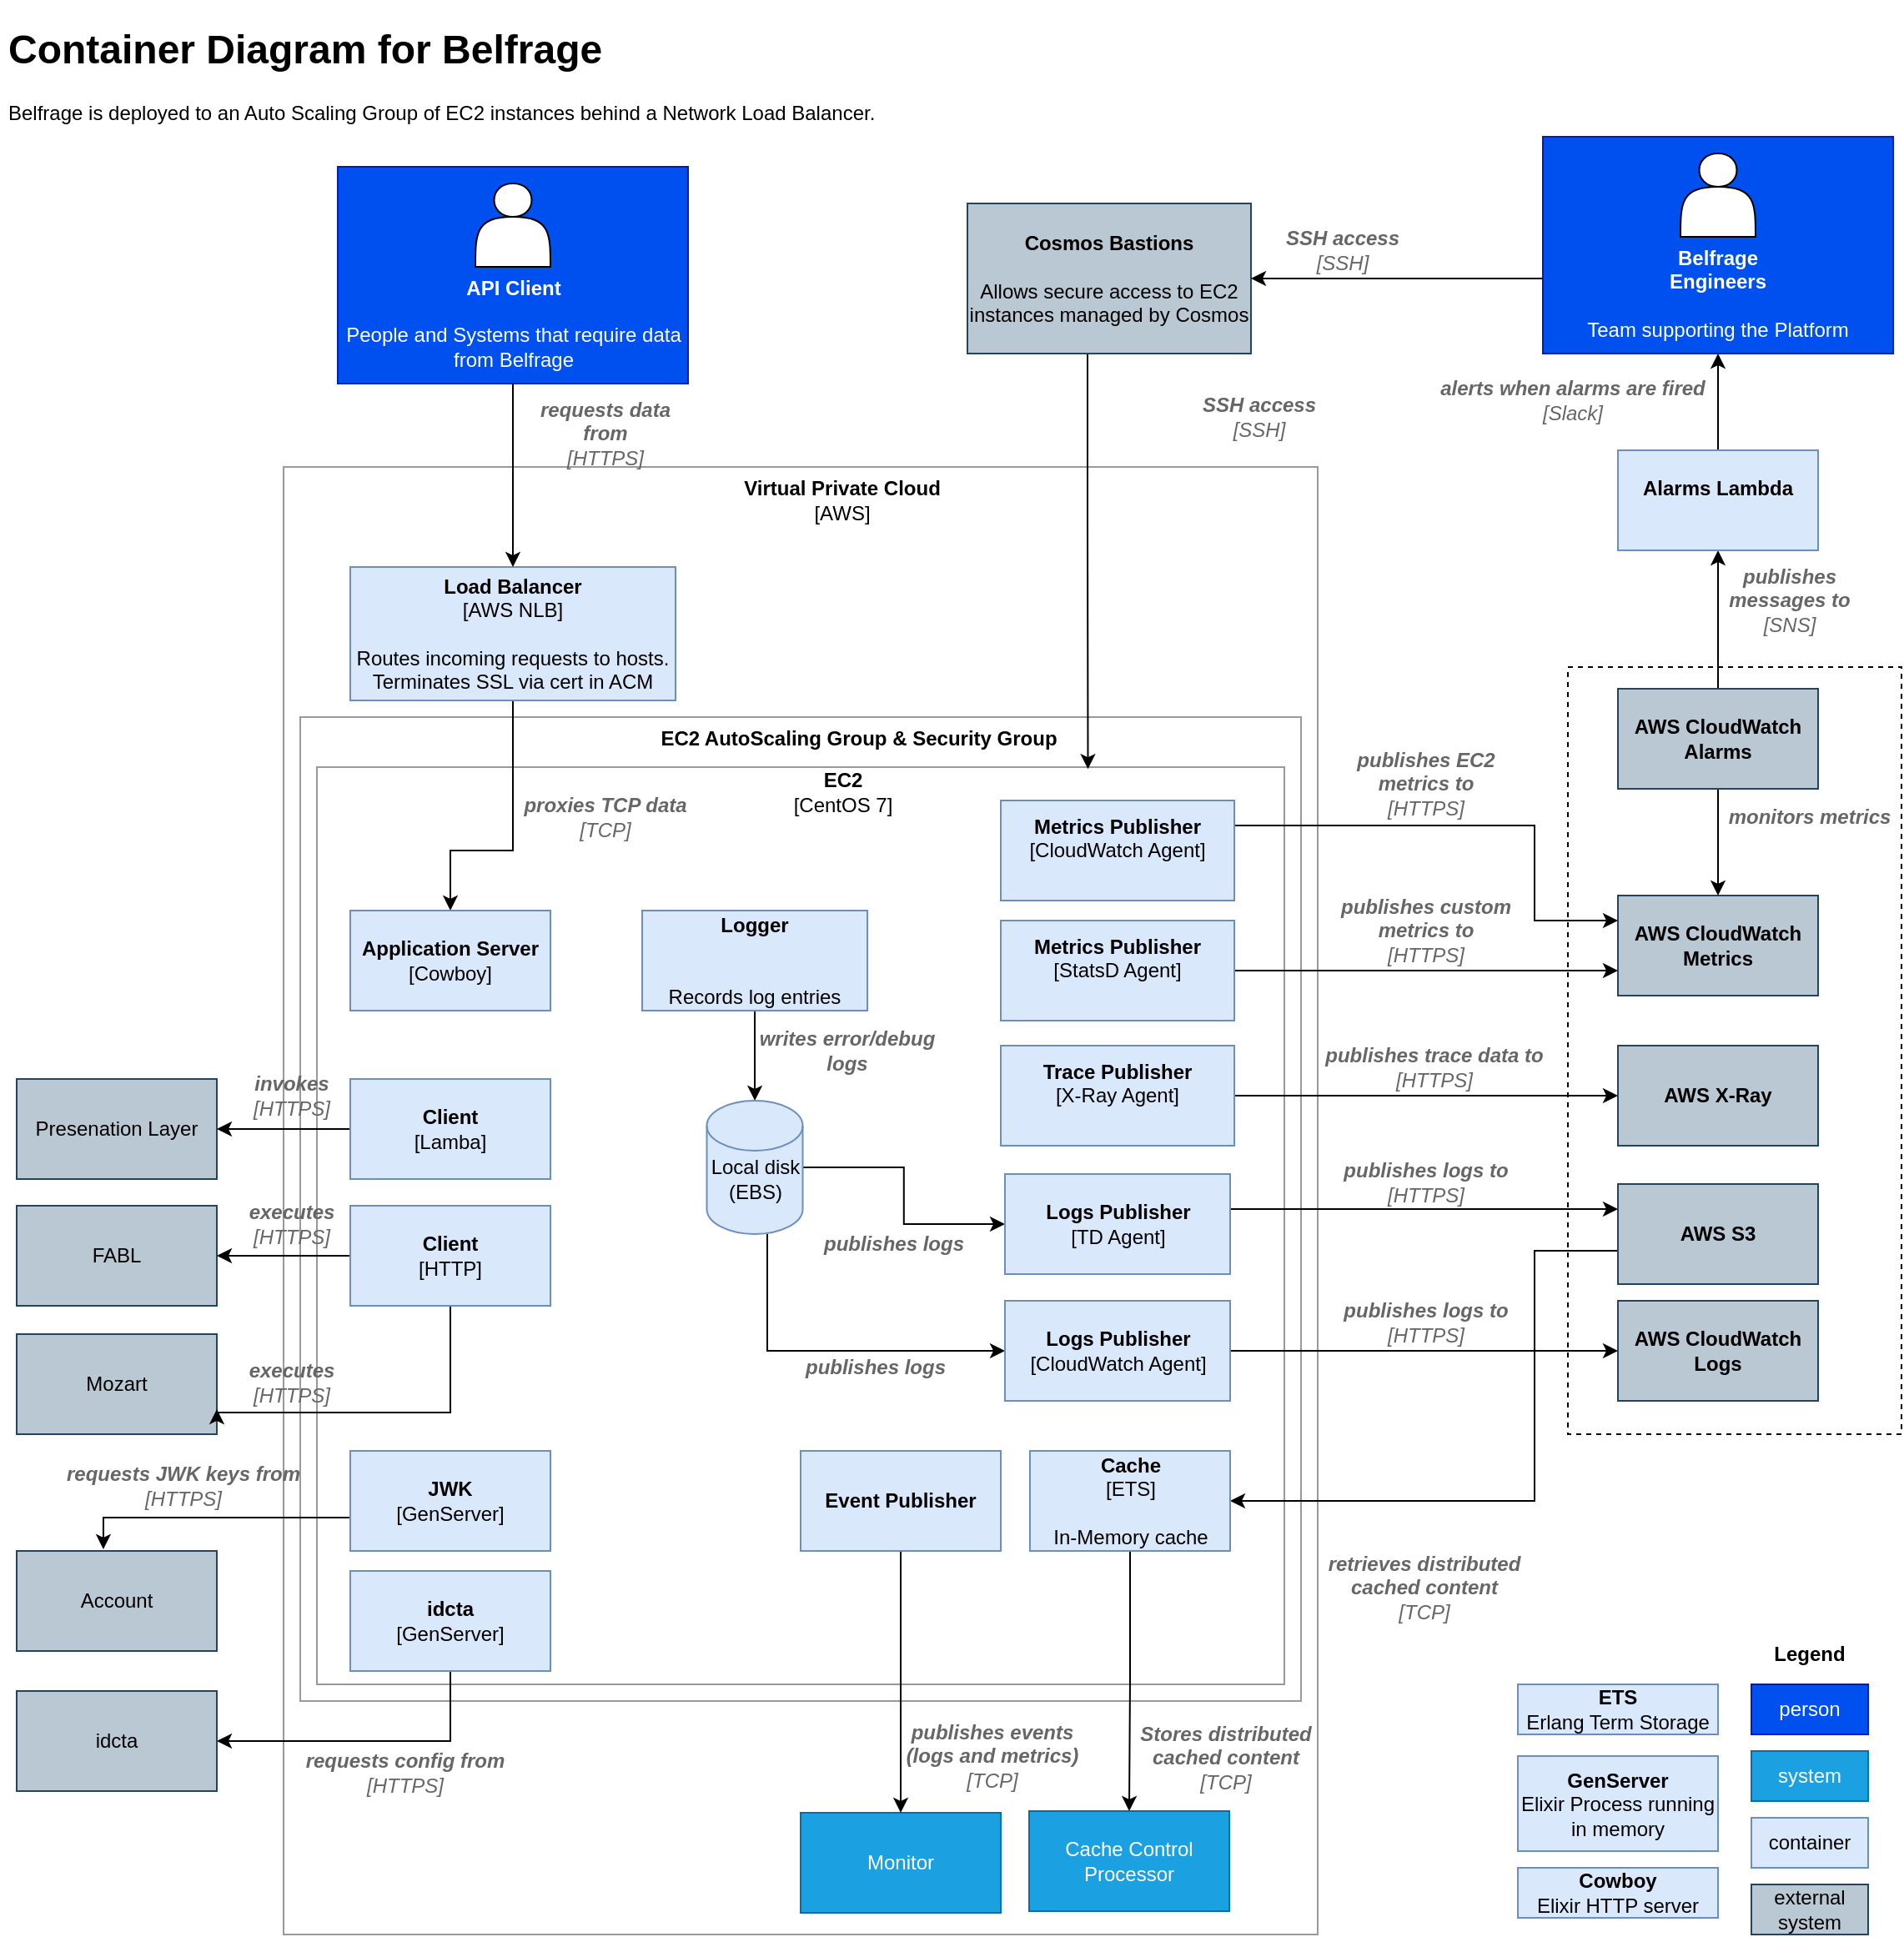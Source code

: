 <mxfile version="13.6.5">
    <diagram id="yKp5CQcjfNolYZbuaR4e" name="Page-1">
        <mxGraphModel dx="1294" dy="1199" grid="1" gridSize="10" guides="1" tooltips="1" connect="1" arrows="1" fold="1" page="1" pageScale="1" pageWidth="827" pageHeight="1169" math="0" shadow="0">
            <root>
                <mxCell id="0"/>
                <mxCell id="1" parent="0"/>
                <mxCell id="39" value="" style="rounded=0;whiteSpace=wrap;html=1;fillColor=none;strokeColor=#999999;" parent="1" vertex="1">
                    <mxGeometry x="180" y="280" width="620" height="880" as="geometry"/>
                </mxCell>
                <mxCell id="30" value="" style="rounded=0;whiteSpace=wrap;html=1;fillColor=none;strokeColor=#999999;" parent="1" vertex="1">
                    <mxGeometry x="190" y="430" width="600" height="590" as="geometry"/>
                </mxCell>
                <mxCell id="31" value="" style="rounded=0;whiteSpace=wrap;html=1;fillColor=none;strokeColor=#999999;" parent="1" vertex="1">
                    <mxGeometry x="200" y="460" width="580" height="550" as="geometry"/>
                </mxCell>
                <mxCell id="16" value="&lt;h1&gt;Container Diagram for Belfrage&lt;/h1&gt;&lt;p&gt;Belfrage is deployed to an Auto Scaling Group of EC2 instances behind a Network Load Balancer.&lt;br&gt;&lt;/p&gt;" style="text;html=1;strokeColor=none;fillColor=none;spacing=5;spacingTop=-20;whiteSpace=wrap;overflow=hidden;rounded=0;" parent="1" vertex="1">
                    <mxGeometry x="10" y="10" width="560" height="90" as="geometry"/>
                </mxCell>
                <mxCell id="85" style="edgeStyle=orthogonalEdgeStyle;rounded=0;orthogonalLoop=1;jettySize=auto;html=1;" parent="1" source="20" target="35" edge="1">
                    <mxGeometry relative="1" as="geometry">
                        <Array as="points">
                            <mxPoint x="318" y="510"/>
                            <mxPoint x="280" y="510"/>
                        </Array>
                    </mxGeometry>
                </mxCell>
                <mxCell id="20" value="&lt;b&gt;Load Balancer&lt;/b&gt;&lt;br&gt;[AWS NLB]&lt;br&gt;&lt;br&gt;Routes incoming requests to hosts. Terminates SSL via cert in ACM" style="rounded=0;whiteSpace=wrap;html=1;fillColor=#dae8fc;strokeColor=#6c8ebf;" parent="1" vertex="1">
                    <mxGeometry x="220" y="340" width="195" height="80" as="geometry"/>
                </mxCell>
                <mxCell id="37" style="edgeStyle=orthogonalEdgeStyle;rounded=0;orthogonalLoop=1;jettySize=auto;html=1;" parent="1" source="21" target="34" edge="1">
                    <mxGeometry relative="1" as="geometry"/>
                </mxCell>
                <mxCell id="21" value="&lt;b&gt;Logger&lt;/b&gt;&lt;br&gt;&lt;br&gt;&lt;br&gt;Records log entries" style="rounded=0;whiteSpace=wrap;html=1;fillColor=#dae8fc;strokeColor=#6c8ebf;" parent="1" vertex="1">
                    <mxGeometry x="395" y="546" width="135" height="60" as="geometry"/>
                </mxCell>
                <mxCell id="24" value="" style="rounded=0;whiteSpace=wrap;html=1;fillColor=none;dashed=1;" parent="1" vertex="1">
                    <mxGeometry x="950" y="400" width="200" height="460" as="geometry"/>
                </mxCell>
                <mxCell id="25" value="&lt;b&gt;AWS X-Ray&lt;/b&gt;" style="rounded=0;whiteSpace=wrap;html=1;fillColor=#bac8d3;strokeColor=#23445d;" parent="1" vertex="1">
                    <mxGeometry x="980" y="627" width="120" height="60" as="geometry"/>
                </mxCell>
                <mxCell id="26" value="&lt;b&gt;AWS CloudWatch Logs&lt;/b&gt;" style="rounded=0;whiteSpace=wrap;html=1;fillColor=#bac8d3;strokeColor=#23445d;" parent="1" vertex="1">
                    <mxGeometry x="980" y="780" width="120" height="60" as="geometry"/>
                </mxCell>
                <mxCell id="27" value="&lt;b&gt;AWS CloudWatch Metrics&lt;/b&gt;" style="rounded=0;whiteSpace=wrap;html=1;fillColor=#bac8d3;strokeColor=#23445d;" parent="1" vertex="1">
                    <mxGeometry x="980" y="537" width="120" height="60" as="geometry"/>
                </mxCell>
                <mxCell id="115" style="edgeStyle=orthogonalEdgeStyle;rounded=0;orthogonalLoop=1;jettySize=auto;html=1;entryX=0.5;entryY=0;entryDx=0;entryDy=0;" parent="1" source="28" target="27" edge="1">
                    <mxGeometry relative="1" as="geometry"/>
                </mxCell>
                <mxCell id="150" style="edgeStyle=orthogonalEdgeStyle;rounded=0;orthogonalLoop=1;jettySize=auto;html=1;" parent="1" source="28" target="131" edge="1">
                    <mxGeometry relative="1" as="geometry"/>
                </mxCell>
                <mxCell id="28" value="&lt;b&gt;AWS CloudWatch Alarms&lt;/b&gt;" style="rounded=0;whiteSpace=wrap;html=1;fillColor=#bac8d3;strokeColor=#23445d;" parent="1" vertex="1">
                    <mxGeometry x="980" y="413" width="120" height="60" as="geometry"/>
                </mxCell>
                <mxCell id="32" value="&lt;b&gt;EC2 AutoScaling Group &amp;amp; Security Group&lt;/b&gt;" style="text;html=1;strokeColor=none;fillColor=none;align=center;verticalAlign=middle;whiteSpace=wrap;rounded=0;" parent="1" vertex="1">
                    <mxGeometry x="300" y="433" width="450" height="20" as="geometry"/>
                </mxCell>
                <mxCell id="33" value="&lt;b&gt;EC2&lt;/b&gt;&lt;br&gt;[CentOS 7]" style="text;html=1;strokeColor=none;fillColor=none;align=center;verticalAlign=middle;whiteSpace=wrap;rounded=0;" parent="1" vertex="1">
                    <mxGeometry x="357.5" y="460" width="315" height="30" as="geometry"/>
                </mxCell>
                <mxCell id="44" style="edgeStyle=orthogonalEdgeStyle;rounded=0;orthogonalLoop=1;jettySize=auto;html=1;" parent="1" source="34" target="43" edge="1">
                    <mxGeometry relative="1" as="geometry">
                        <Array as="points">
                            <mxPoint x="470" y="810"/>
                        </Array>
                    </mxGeometry>
                </mxCell>
                <mxCell id="51" style="edgeStyle=orthogonalEdgeStyle;rounded=0;orthogonalLoop=1;jettySize=auto;html=1;" parent="1" source="34" target="49" edge="1">
                    <mxGeometry relative="1" as="geometry"/>
                </mxCell>
                <mxCell id="34" value="&lt;br&gt;Local disk&lt;br&gt;(EBS)" style="shape=cylinder2;whiteSpace=wrap;html=1;boundedLbl=1;backgroundOutline=1;size=15;fillColor=#dae8fc;strokeColor=#6c8ebf;" parent="1" vertex="1">
                    <mxGeometry x="433.75" y="660" width="57.5" height="80" as="geometry"/>
                </mxCell>
                <mxCell id="35" value="&lt;b&gt;Application Server&lt;/b&gt;&lt;br&gt;[Cowboy]" style="rounded=0;whiteSpace=wrap;html=1;fillColor=#dae8fc;strokeColor=#6c8ebf;" parent="1" vertex="1">
                    <mxGeometry x="220" y="546" width="120" height="60" as="geometry"/>
                </mxCell>
                <mxCell id="82" style="edgeStyle=orthogonalEdgeStyle;rounded=0;orthogonalLoop=1;jettySize=auto;html=1;entryX=0;entryY=0.25;entryDx=0;entryDy=0;" parent="1" source="36" target="27" edge="1">
                    <mxGeometry relative="1" as="geometry">
                        <Array as="points">
                            <mxPoint x="930" y="495"/>
                            <mxPoint x="930" y="552"/>
                        </Array>
                    </mxGeometry>
                </mxCell>
                <mxCell id="36" value="&lt;b&gt;Metrics Publisher&lt;/b&gt;&lt;br&gt;[CloudWatch Agent]&lt;br&gt;&lt;br&gt;" style="rounded=0;whiteSpace=wrap;html=1;fillColor=#dae8fc;strokeColor=#6c8ebf;" parent="1" vertex="1">
                    <mxGeometry x="610" y="480" width="140" height="60" as="geometry"/>
                </mxCell>
                <mxCell id="38" value="&lt;b&gt;Virtual Private Cloud&lt;/b&gt;&lt;br&gt;[AWS]" style="text;html=1;strokeColor=none;fillColor=none;align=center;verticalAlign=middle;whiteSpace=wrap;rounded=0;" parent="1" vertex="1">
                    <mxGeometry x="280" y="290" width="470" height="20" as="geometry"/>
                </mxCell>
                <mxCell id="55" style="edgeStyle=orthogonalEdgeStyle;rounded=0;orthogonalLoop=1;jettySize=auto;html=1;" parent="1" source="41" target="25" edge="1">
                    <mxGeometry relative="1" as="geometry"/>
                </mxCell>
                <mxCell id="41" value="&lt;b&gt;Trace Publisher&lt;/b&gt;&lt;br&gt;[X-Ray Agent]&lt;br&gt;&lt;br&gt;" style="rounded=0;whiteSpace=wrap;html=1;fillColor=#dae8fc;strokeColor=#6c8ebf;" parent="1" vertex="1">
                    <mxGeometry x="610" y="627" width="140" height="60" as="geometry"/>
                </mxCell>
                <mxCell id="46" style="edgeStyle=orthogonalEdgeStyle;rounded=0;orthogonalLoop=1;jettySize=auto;html=1;" parent="1" source="43" target="26" edge="1">
                    <mxGeometry relative="1" as="geometry"/>
                </mxCell>
                <mxCell id="43" value="&lt;b&gt;Logs Publisher&lt;/b&gt;&lt;br&gt;[CloudWatch Agent]&lt;br&gt;" style="rounded=0;whiteSpace=wrap;html=1;fillColor=#dae8fc;strokeColor=#6c8ebf;" parent="1" vertex="1">
                    <mxGeometry x="612.5" y="780" width="135" height="60" as="geometry"/>
                </mxCell>
                <mxCell id="61" style="edgeStyle=orthogonalEdgeStyle;rounded=0;orthogonalLoop=1;jettySize=auto;html=1;" parent="1" source="48" target="59" edge="1">
                    <mxGeometry relative="1" as="geometry">
                        <Array as="points">
                            <mxPoint x="930" y="750"/>
                            <mxPoint x="930" y="900"/>
                        </Array>
                    </mxGeometry>
                </mxCell>
                <mxCell id="48" value="&lt;b&gt;AWS S3&lt;/b&gt;" style="rounded=0;whiteSpace=wrap;html=1;fillColor=#bac8d3;strokeColor=#23445d;" parent="1" vertex="1">
                    <mxGeometry x="980" y="710" width="120" height="60" as="geometry"/>
                </mxCell>
                <mxCell id="76" style="edgeStyle=orthogonalEdgeStyle;rounded=0;orthogonalLoop=1;jettySize=auto;html=1;entryX=0;entryY=0.25;entryDx=0;entryDy=0;" parent="1" source="49" target="48" edge="1">
                    <mxGeometry relative="1" as="geometry">
                        <Array as="points">
                            <mxPoint x="810" y="725"/>
                            <mxPoint x="810" y="725"/>
                        </Array>
                    </mxGeometry>
                </mxCell>
                <mxCell id="49" value="&lt;b&gt;Logs Publisher&lt;/b&gt;&lt;br&gt;[TD Agent]" style="rounded=0;whiteSpace=wrap;html=1;fillColor=#dae8fc;strokeColor=#6c8ebf;" parent="1" vertex="1">
                    <mxGeometry x="612.5" y="704" width="135" height="60" as="geometry"/>
                </mxCell>
                <mxCell id="63" value="container" style="rounded=0;whiteSpace=wrap;html=1;fillColor=#dae8fc;strokeColor=#6c8ebf;" parent="1" vertex="1">
                    <mxGeometry x="1060" y="1090" width="70" height="30" as="geometry"/>
                </mxCell>
                <mxCell id="64" value="system" style="rounded=0;whiteSpace=wrap;html=1;fillColor=#1ba1e2;strokeColor=#006EAF;fontColor=#ffffff;" parent="1" vertex="1">
                    <mxGeometry x="1060" y="1050" width="70" height="30" as="geometry"/>
                </mxCell>
                <mxCell id="65" value="person" style="rounded=0;whiteSpace=wrap;html=1;fillColor=#0050ef;strokeColor=#001DBC;fontColor=#ffffff;" parent="1" vertex="1">
                    <mxGeometry x="1060" y="1010" width="70" height="30" as="geometry"/>
                </mxCell>
                <mxCell id="67" value="" style="group" parent="1" vertex="1" connectable="0">
                    <mxGeometry x="212.5" y="100" width="210" height="130" as="geometry"/>
                </mxCell>
                <mxCell id="66" value="&lt;br&gt;&lt;br&gt;&lt;br&gt;&lt;br&gt;&lt;b&gt;API Client&lt;/b&gt;&lt;br&gt;&lt;br&gt;People and Systems that require data from Belfrage" style="rounded=0;whiteSpace=wrap;html=1;fillColor=#0050ef;strokeColor=#001DBC;fontColor=#ffffff;" parent="67" vertex="1">
                    <mxGeometry width="210" height="130" as="geometry"/>
                </mxCell>
                <mxCell id="12" value="" style="shape=actor;whiteSpace=wrap;html=1;" parent="67" vertex="1">
                    <mxGeometry x="82.5" y="10" width="45" height="50" as="geometry"/>
                </mxCell>
                <mxCell id="68" value="external system" style="rounded=0;whiteSpace=wrap;html=1;fillColor=#bac8d3;strokeColor=#23445d;" parent="1" vertex="1">
                    <mxGeometry x="1060" y="1130" width="70" height="30" as="geometry"/>
                </mxCell>
                <mxCell id="149" style="edgeStyle=orthogonalEdgeStyle;rounded=0;orthogonalLoop=1;jettySize=auto;html=1;entryX=0;entryY=0.75;entryDx=0;entryDy=0;" parent="1" source="78" target="27" edge="1">
                    <mxGeometry relative="1" as="geometry"/>
                </mxCell>
                <mxCell id="78" value="&lt;b&gt;Metrics Publisher&lt;/b&gt;&lt;br&gt;[StatsD Agent]&lt;br&gt;&lt;br&gt;" style="rounded=0;whiteSpace=wrap;html=1;fillColor=#dae8fc;strokeColor=#6c8ebf;" parent="1" vertex="1">
                    <mxGeometry x="610" y="552" width="140" height="60" as="geometry"/>
                </mxCell>
                <mxCell id="86" value="&lt;i&gt;&lt;font color=&quot;#666666&quot;&gt;&lt;b&gt;proxies TCP data&lt;/b&gt;&lt;br&gt;[TCP]&lt;br&gt;&lt;/font&gt;&lt;/i&gt;" style="text;html=1;strokeColor=none;fillColor=none;align=center;verticalAlign=middle;whiteSpace=wrap;rounded=0;" parent="1" vertex="1">
                    <mxGeometry x="318" y="480" width="110" height="20" as="geometry"/>
                </mxCell>
                <mxCell id="89" value="&lt;i&gt;&lt;font color=&quot;#666666&quot;&gt;&lt;b&gt;retrieves distributed cached content&lt;/b&gt;&lt;br&gt;[TCP]&lt;/font&gt;&lt;/i&gt;" style="text;html=1;strokeColor=none;fillColor=none;align=center;verticalAlign=middle;whiteSpace=wrap;rounded=0;" parent="1" vertex="1">
                    <mxGeometry x="788" y="942" width="152" height="20" as="geometry"/>
                </mxCell>
                <mxCell id="90" value="Presenation Layer" style="rounded=0;whiteSpace=wrap;html=1;fillColor=#bac8d3;strokeColor=#23445d;" parent="1" vertex="1">
                    <mxGeometry x="20" y="647" width="120" height="60" as="geometry"/>
                </mxCell>
                <mxCell id="91" value="FABL" style="rounded=0;whiteSpace=wrap;html=1;fillColor=#bac8d3;strokeColor=#23445d;" parent="1" vertex="1">
                    <mxGeometry x="20" y="723" width="120" height="60" as="geometry"/>
                </mxCell>
                <mxCell id="92" value="Mozart" style="rounded=0;whiteSpace=wrap;html=1;fillColor=#bac8d3;strokeColor=#23445d;" parent="1" vertex="1">
                    <mxGeometry x="20" y="800" width="120" height="60" as="geometry"/>
                </mxCell>
                <mxCell id="94" style="edgeStyle=orthogonalEdgeStyle;rounded=0;orthogonalLoop=1;jettySize=auto;html=1;entryX=1;entryY=0.5;entryDx=0;entryDy=0;" parent="1" source="93" target="90" edge="1">
                    <mxGeometry relative="1" as="geometry"/>
                </mxCell>
                <mxCell id="93" value="&lt;b&gt;Client&lt;/b&gt;&lt;br&gt;[Lamba]" style="rounded=0;whiteSpace=wrap;html=1;fillColor=#dae8fc;strokeColor=#6c8ebf;" parent="1" vertex="1">
                    <mxGeometry x="220" y="647" width="120" height="60" as="geometry"/>
                </mxCell>
                <mxCell id="95" value="&lt;i&gt;&lt;font color=&quot;#666666&quot;&gt;&lt;b&gt;invokes&lt;/b&gt;&lt;br&gt;[HTTPS]&lt;/font&gt;&lt;/i&gt;" style="text;html=1;strokeColor=none;fillColor=none;align=center;verticalAlign=middle;whiteSpace=wrap;rounded=0;" parent="1" vertex="1">
                    <mxGeometry x="130" y="647" width="110" height="20" as="geometry"/>
                </mxCell>
                <mxCell id="99" style="edgeStyle=orthogonalEdgeStyle;rounded=0;orthogonalLoop=1;jettySize=auto;html=1;entryX=1;entryY=0.5;entryDx=0;entryDy=0;" parent="1" source="97" target="91" edge="1">
                    <mxGeometry relative="1" as="geometry"/>
                </mxCell>
                <mxCell id="129" style="edgeStyle=orthogonalEdgeStyle;rounded=0;orthogonalLoop=1;jettySize=auto;html=1;entryX=1;entryY=0.75;entryDx=0;entryDy=0;" parent="1" source="97" target="92" edge="1">
                    <mxGeometry relative="1" as="geometry">
                        <Array as="points">
                            <mxPoint x="280" y="847"/>
                        </Array>
                    </mxGeometry>
                </mxCell>
                <mxCell id="97" value="&lt;b&gt;Client&lt;/b&gt;&lt;br&gt;[HTTP]" style="rounded=0;whiteSpace=wrap;html=1;fillColor=#dae8fc;strokeColor=#6c8ebf;" parent="1" vertex="1">
                    <mxGeometry x="220" y="723" width="120" height="60" as="geometry"/>
                </mxCell>
                <mxCell id="101" value="&lt;i&gt;&lt;font color=&quot;#666666&quot;&gt;&lt;b&gt;executes&lt;/b&gt;&lt;br&gt;[HTTPS]&lt;/font&gt;&lt;/i&gt;" style="text;html=1;strokeColor=none;fillColor=none;align=center;verticalAlign=middle;whiteSpace=wrap;rounded=0;" parent="1" vertex="1">
                    <mxGeometry x="130" y="724" width="110" height="20" as="geometry"/>
                </mxCell>
                <mxCell id="102" value="&lt;i&gt;&lt;font color=&quot;#666666&quot;&gt;&lt;b&gt;executes&lt;/b&gt;&lt;br&gt;[HTTPS]&lt;/font&gt;&lt;/i&gt;" style="text;html=1;strokeColor=none;fillColor=none;align=center;verticalAlign=middle;whiteSpace=wrap;rounded=0;" parent="1" vertex="1">
                    <mxGeometry x="130" y="819" width="110" height="20" as="geometry"/>
                </mxCell>
                <mxCell id="103" value="&lt;i&gt;&lt;font color=&quot;#666666&quot;&gt;&lt;b&gt;writes error/debug logs&lt;/b&gt;&lt;/font&gt;&lt;/i&gt;" style="text;html=1;strokeColor=none;fillColor=none;align=center;verticalAlign=middle;whiteSpace=wrap;rounded=0;" parent="1" vertex="1">
                    <mxGeometry x="463" y="620" width="110" height="20" as="geometry"/>
                </mxCell>
                <mxCell id="106" value="&lt;i&gt;&lt;font color=&quot;#666666&quot;&gt;&lt;b&gt;publishes logs to&lt;/b&gt;&lt;br&gt;[HTTPS]&lt;br&gt;&lt;/font&gt;&lt;/i&gt;" style="text;html=1;strokeColor=none;fillColor=none;align=center;verticalAlign=middle;whiteSpace=wrap;rounded=0;" parent="1" vertex="1">
                    <mxGeometry x="810" y="783" width="110" height="20" as="geometry"/>
                </mxCell>
                <mxCell id="108" value="&lt;i&gt;&lt;font color=&quot;#666666&quot;&gt;&lt;b&gt;publishes logs to&lt;/b&gt;&lt;br&gt;[HTTPS]&lt;br&gt;&lt;/font&gt;&lt;/i&gt;" style="text;html=1;strokeColor=none;fillColor=none;align=center;verticalAlign=middle;whiteSpace=wrap;rounded=0;" parent="1" vertex="1">
                    <mxGeometry x="810" y="699" width="110" height="20" as="geometry"/>
                </mxCell>
                <mxCell id="109" value="&lt;i&gt;&lt;font color=&quot;#666666&quot;&gt;&lt;b&gt;publishes trace data to&lt;/b&gt;&lt;br&gt;[HTTPS]&lt;br&gt;&lt;/font&gt;&lt;/i&gt;" style="text;html=1;strokeColor=none;fillColor=none;align=center;verticalAlign=middle;whiteSpace=wrap;rounded=0;" parent="1" vertex="1">
                    <mxGeometry x="800" y="630" width="140" height="20" as="geometry"/>
                </mxCell>
                <mxCell id="110" value="&lt;i&gt;&lt;font color=&quot;#666666&quot;&gt;&lt;b&gt;publishes custom metrics to&lt;/b&gt;&lt;br&gt;[HTTPS]&lt;br&gt;&lt;/font&gt;&lt;/i&gt;" style="text;html=1;strokeColor=none;fillColor=none;align=center;verticalAlign=middle;whiteSpace=wrap;rounded=0;" parent="1" vertex="1">
                    <mxGeometry x="810" y="548" width="110" height="20" as="geometry"/>
                </mxCell>
                <mxCell id="111" value="&lt;i&gt;&lt;font color=&quot;#666666&quot;&gt;&lt;b&gt;publishes EC2 metrics to&lt;/b&gt;&lt;br&gt;[HTTPS]&lt;br&gt;&lt;/font&gt;&lt;/i&gt;" style="text;html=1;strokeColor=none;fillColor=none;align=center;verticalAlign=middle;whiteSpace=wrap;rounded=0;" parent="1" vertex="1">
                    <mxGeometry x="810" y="460" width="110" height="20" as="geometry"/>
                </mxCell>
                <mxCell id="112" value="&lt;i&gt;&lt;font color=&quot;#666666&quot;&gt;&lt;b&gt;publishes logs&lt;/b&gt;&lt;/font&gt;&lt;/i&gt;" style="text;html=1;strokeColor=none;fillColor=none;align=center;verticalAlign=middle;whiteSpace=wrap;rounded=0;" parent="1" vertex="1">
                    <mxGeometry x="491.25" y="736" width="110" height="20" as="geometry"/>
                </mxCell>
                <mxCell id="113" style="edgeStyle=orthogonalEdgeStyle;rounded=0;orthogonalLoop=1;jettySize=auto;html=1;entryX=0.5;entryY=0;entryDx=0;entryDy=0;" parent="1" source="66" target="20" edge="1">
                    <mxGeometry relative="1" as="geometry"/>
                </mxCell>
                <mxCell id="114" value="&lt;i&gt;&lt;font color=&quot;#666666&quot;&gt;&lt;b&gt;requests data from&lt;/b&gt;&lt;br&gt;[HTTPS]&lt;br&gt;&lt;/font&gt;&lt;/i&gt;" style="text;html=1;strokeColor=none;fillColor=none;align=center;verticalAlign=middle;whiteSpace=wrap;rounded=0;" parent="1" vertex="1">
                    <mxGeometry x="318" y="250" width="110" height="20" as="geometry"/>
                </mxCell>
                <mxCell id="116" value="&lt;i&gt;&lt;font color=&quot;#666666&quot;&gt;&lt;b&gt;monitors metrics&lt;/b&gt;&lt;/font&gt;&lt;/i&gt;" style="text;html=1;strokeColor=none;fillColor=none;align=center;verticalAlign=middle;whiteSpace=wrap;rounded=0;" parent="1" vertex="1">
                    <mxGeometry x="1040" y="480" width="110" height="20" as="geometry"/>
                </mxCell>
                <mxCell id="117" value="" style="group" parent="1" vertex="1" connectable="0">
                    <mxGeometry x="935" y="82" width="210" height="130" as="geometry"/>
                </mxCell>
                <mxCell id="118" value="&lt;br&gt;&lt;br&gt;&lt;br&gt;&lt;br&gt;&lt;b&gt;Belfrage&lt;br&gt;Engineers&lt;/b&gt;&lt;br&gt;&lt;br&gt;Team supporting the Platform" style="rounded=0;whiteSpace=wrap;html=1;fillColor=#0050ef;strokeColor=#001DBC;fontColor=#ffffff;" parent="117" vertex="1">
                    <mxGeometry width="210" height="130" as="geometry"/>
                </mxCell>
                <mxCell id="119" value="" style="shape=actor;whiteSpace=wrap;html=1;" parent="117" vertex="1">
                    <mxGeometry x="82.5" y="10" width="45" height="50" as="geometry"/>
                </mxCell>
                <mxCell id="126" style="edgeStyle=orthogonalEdgeStyle;rounded=0;orthogonalLoop=1;jettySize=auto;html=1;entryX=0.797;entryY=0.002;entryDx=0;entryDy=0;entryPerimeter=0;" parent="1" source="121" target="31" edge="1">
                    <mxGeometry relative="1" as="geometry">
                        <Array as="points">
                            <mxPoint x="662" y="310"/>
                            <mxPoint x="662" y="310"/>
                        </Array>
                    </mxGeometry>
                </mxCell>
                <mxCell id="121" value="&lt;b&gt;Cosmos Bastions&lt;/b&gt;&lt;br&gt;&lt;br&gt;Allows&amp;nbsp;secure access to EC2 instances managed by Cosmos" style="rounded=0;whiteSpace=wrap;html=1;fillColor=#bac8d3;strokeColor=#23445d;" parent="1" vertex="1">
                    <mxGeometry x="590" y="122" width="170" height="90" as="geometry"/>
                </mxCell>
                <mxCell id="123" value="&lt;i&gt;&lt;font color=&quot;#666666&quot;&gt;&lt;b&gt;SSH access&lt;/b&gt;&lt;br&gt;[SSH]&lt;br&gt;&lt;/font&gt;&lt;/i&gt;" style="text;html=1;strokeColor=none;fillColor=none;align=center;verticalAlign=middle;whiteSpace=wrap;rounded=0;" parent="1" vertex="1">
                    <mxGeometry x="760" y="140" width="110" height="20" as="geometry"/>
                </mxCell>
                <mxCell id="124" value="&lt;i&gt;&lt;font color=&quot;#666666&quot;&gt;&lt;b&gt;SSH access&lt;/b&gt;&lt;br&gt;[SSH]&lt;br&gt;&lt;/font&gt;&lt;/i&gt;" style="text;html=1;strokeColor=none;fillColor=none;align=center;verticalAlign=middle;whiteSpace=wrap;rounded=0;" parent="1" vertex="1">
                    <mxGeometry x="710" y="240" width="110" height="20" as="geometry"/>
                </mxCell>
                <mxCell id="127" value="&lt;i&gt;&lt;font color=&quot;#666666&quot;&gt;&lt;b&gt;alerts when alarms are fired&lt;/b&gt;&lt;br&gt;[Slack]&lt;br&gt;&lt;/font&gt;&lt;/i&gt;" style="text;html=1;strokeColor=none;fillColor=none;align=center;verticalAlign=middle;whiteSpace=wrap;rounded=0;" parent="1" vertex="1">
                    <mxGeometry x="855" y="230" width="196" height="20" as="geometry"/>
                </mxCell>
                <mxCell id="130" value="&lt;b&gt;ETS&lt;/b&gt;&lt;br&gt;Erlang Term Storage" style="rounded=0;whiteSpace=wrap;html=1;fillColor=#dae8fc;strokeColor=#6c8ebf;" parent="1" vertex="1">
                    <mxGeometry x="920" y="1010" width="120" height="30" as="geometry"/>
                </mxCell>
                <mxCell id="151" style="edgeStyle=orthogonalEdgeStyle;rounded=0;orthogonalLoop=1;jettySize=auto;html=1;" parent="1" source="131" target="118" edge="1">
                    <mxGeometry relative="1" as="geometry"/>
                </mxCell>
                <mxCell id="131" value="&lt;b&gt;Alarms Lambda&lt;/b&gt;&lt;br&gt;&lt;br&gt;" style="rounded=0;whiteSpace=wrap;html=1;fillColor=#dae8fc;strokeColor=#6c8ebf;" parent="1" vertex="1">
                    <mxGeometry x="980" y="270" width="120" height="60" as="geometry"/>
                </mxCell>
                <mxCell id="135" value="&lt;i&gt;&lt;font color=&quot;#666666&quot;&gt;&lt;b&gt;publishes messages to&lt;/b&gt;&lt;br&gt;[SNS]&lt;br&gt;&lt;/font&gt;&lt;/i&gt;" style="text;html=1;strokeColor=none;fillColor=none;align=center;verticalAlign=middle;whiteSpace=wrap;rounded=0;" parent="1" vertex="1">
                    <mxGeometry x="1028" y="350" width="110" height="20" as="geometry"/>
                </mxCell>
                <mxCell id="136" style="edgeStyle=orthogonalEdgeStyle;rounded=0;orthogonalLoop=1;jettySize=auto;html=1;entryX=1;entryY=0.5;entryDx=0;entryDy=0;" parent="1" source="118" target="121" edge="1">
                    <mxGeometry relative="1" as="geometry">
                        <Array as="points">
                            <mxPoint x="860" y="167"/>
                            <mxPoint x="860" y="167"/>
                        </Array>
                    </mxGeometry>
                </mxCell>
                <mxCell id="143" style="edgeStyle=orthogonalEdgeStyle;rounded=0;orthogonalLoop=1;jettySize=auto;html=1;entryX=0.433;entryY=-0.017;entryDx=0;entryDy=0;entryPerimeter=0;" parent="1" source="138" target="139" edge="1">
                    <mxGeometry relative="1" as="geometry">
                        <Array as="points">
                            <mxPoint x="72" y="910"/>
                        </Array>
                    </mxGeometry>
                </mxCell>
                <mxCell id="138" value="&lt;b&gt;JWK&lt;br&gt;&lt;/b&gt;[GenServer]" style="rounded=0;whiteSpace=wrap;html=1;fillColor=#dae8fc;strokeColor=#6c8ebf;" parent="1" vertex="1">
                    <mxGeometry x="220" y="870" width="120" height="60" as="geometry"/>
                </mxCell>
                <mxCell id="139" value="Account" style="rounded=0;whiteSpace=wrap;html=1;fillColor=#bac8d3;strokeColor=#23445d;" parent="1" vertex="1">
                    <mxGeometry x="20" y="930" width="120" height="60" as="geometry"/>
                </mxCell>
                <mxCell id="22" value="Monitor" style="rounded=0;whiteSpace=wrap;html=1;fillColor=#1ba1e2;strokeColor=#006EAF;fontColor=#ffffff;" parent="1" vertex="1">
                    <mxGeometry x="490" y="1087" width="120" height="60" as="geometry"/>
                </mxCell>
                <mxCell id="23" value="Cache Control Processor" style="rounded=0;whiteSpace=wrap;html=1;fillColor=#1ba1e2;strokeColor=#006EAF;fontColor=#ffffff;" parent="1" vertex="1">
                    <mxGeometry x="627" y="1086" width="120" height="60" as="geometry"/>
                </mxCell>
                <mxCell id="57" style="edgeStyle=orthogonalEdgeStyle;rounded=0;orthogonalLoop=1;jettySize=auto;html=1;" parent="1" source="53" target="22" edge="1">
                    <mxGeometry relative="1" as="geometry"/>
                </mxCell>
                <mxCell id="53" value="&lt;b&gt;Event Publisher&lt;/b&gt;" style="rounded=0;whiteSpace=wrap;html=1;fillColor=#dae8fc;strokeColor=#6c8ebf;" parent="1" vertex="1">
                    <mxGeometry x="490" y="870" width="120" height="60" as="geometry"/>
                </mxCell>
                <mxCell id="140" style="edgeStyle=orthogonalEdgeStyle;rounded=0;orthogonalLoop=1;jettySize=auto;html=1;entryX=0.5;entryY=0;entryDx=0;entryDy=0;" parent="1" source="59" target="23" edge="1">
                    <mxGeometry relative="1" as="geometry"/>
                </mxCell>
                <mxCell id="59" value="&lt;b&gt;Cache&lt;/b&gt;&lt;br&gt;[ETS]&lt;br&gt;&lt;br&gt;In-Memory cache" style="rounded=0;whiteSpace=wrap;html=1;fillColor=#dae8fc;strokeColor=#6c8ebf;" parent="1" vertex="1">
                    <mxGeometry x="627.5" y="870" width="120" height="60" as="geometry"/>
                </mxCell>
                <mxCell id="87" value="&lt;i&gt;&lt;font color=&quot;#666666&quot;&gt;&lt;b&gt;publishes events (logs and metrics)&lt;/b&gt; [TCP]&lt;/font&gt;&lt;/i&gt;" style="text;html=1;strokeColor=none;fillColor=none;align=center;verticalAlign=middle;whiteSpace=wrap;rounded=0;" parent="1" vertex="1">
                    <mxGeometry x="550" y="1043" width="110" height="20" as="geometry"/>
                </mxCell>
                <mxCell id="88" value="&lt;i&gt;&lt;font color=&quot;#666666&quot;&gt;&lt;b&gt;Stores distributed cached content&lt;/b&gt; [TCP]&lt;/font&gt;&lt;/i&gt;" style="text;html=1;strokeColor=none;fillColor=none;align=center;verticalAlign=middle;whiteSpace=wrap;rounded=0;" parent="1" vertex="1">
                    <mxGeometry x="690" y="1034" width="110" height="40" as="geometry"/>
                </mxCell>
                <mxCell id="144" style="edgeStyle=orthogonalEdgeStyle;rounded=0;orthogonalLoop=1;jettySize=auto;html=1;" parent="1" source="141" target="142" edge="1">
                    <mxGeometry relative="1" as="geometry">
                        <Array as="points">
                            <mxPoint x="280" y="1044"/>
                        </Array>
                    </mxGeometry>
                </mxCell>
                <mxCell id="141" value="&lt;b&gt;idcta&lt;/b&gt;&lt;br&gt;[GenServer]" style="rounded=0;whiteSpace=wrap;html=1;fillColor=#dae8fc;strokeColor=#6c8ebf;" parent="1" vertex="1">
                    <mxGeometry x="220" y="942" width="120" height="60" as="geometry"/>
                </mxCell>
                <mxCell id="142" value="idcta" style="rounded=0;whiteSpace=wrap;html=1;fillColor=#bac8d3;strokeColor=#23445d;" parent="1" vertex="1">
                    <mxGeometry x="20" y="1014" width="120" height="60" as="geometry"/>
                </mxCell>
                <mxCell id="145" value="&lt;font color=&quot;#666666&quot;&gt;&lt;i&gt;&lt;b&gt;requests JWK keys from&lt;/b&gt;&lt;br&gt;[HTTPS]&lt;/i&gt;&lt;/font&gt;" style="text;html=1;strokeColor=none;fillColor=none;align=center;verticalAlign=middle;whiteSpace=wrap;rounded=0;" parent="1" vertex="1">
                    <mxGeometry x="20" y="881" width="200" height="20" as="geometry"/>
                </mxCell>
                <mxCell id="146" value="&lt;font color=&quot;#666666&quot;&gt;&lt;i&gt;&lt;b&gt;requests config from&lt;/b&gt;&lt;br&gt;[HTTPS]&lt;/i&gt;&lt;/font&gt;" style="text;html=1;strokeColor=none;fillColor=none;align=center;verticalAlign=middle;whiteSpace=wrap;rounded=0;" parent="1" vertex="1">
                    <mxGeometry x="188" y="1053" width="130" height="20" as="geometry"/>
                </mxCell>
                <mxCell id="147" value="&lt;b&gt;GenServer&lt;/b&gt;&lt;br&gt;Elixir Process running in memory" style="rounded=0;whiteSpace=wrap;html=1;fillColor=#dae8fc;strokeColor=#6c8ebf;" parent="1" vertex="1">
                    <mxGeometry x="920" y="1053" width="120" height="57" as="geometry"/>
                </mxCell>
                <mxCell id="152" value="&lt;i&gt;&lt;font color=&quot;#666666&quot;&gt;&lt;b&gt;publishes logs&lt;/b&gt;&lt;/font&gt;&lt;/i&gt;" style="text;html=1;strokeColor=none;fillColor=none;align=center;verticalAlign=middle;whiteSpace=wrap;rounded=0;" parent="1" vertex="1">
                    <mxGeometry x="480" y="810" width="110" height="20" as="geometry"/>
                </mxCell>
                <mxCell id="153" value="&lt;b&gt;Cowboy&lt;/b&gt;&lt;br&gt;Elixir HTTP server" style="rounded=0;whiteSpace=wrap;html=1;fillColor=#dae8fc;strokeColor=#6c8ebf;" parent="1" vertex="1">
                    <mxGeometry x="920" y="1120" width="120" height="30" as="geometry"/>
                </mxCell>
                <mxCell id="154" value="&lt;b&gt;Legend&lt;/b&gt;" style="text;html=1;strokeColor=none;fillColor=none;align=center;verticalAlign=middle;whiteSpace=wrap;rounded=0;" vertex="1" parent="1">
                    <mxGeometry x="1060" y="982" width="70" height="20" as="geometry"/>
                </mxCell>
            </root>
        </mxGraphModel>
    </diagram>
</mxfile>
